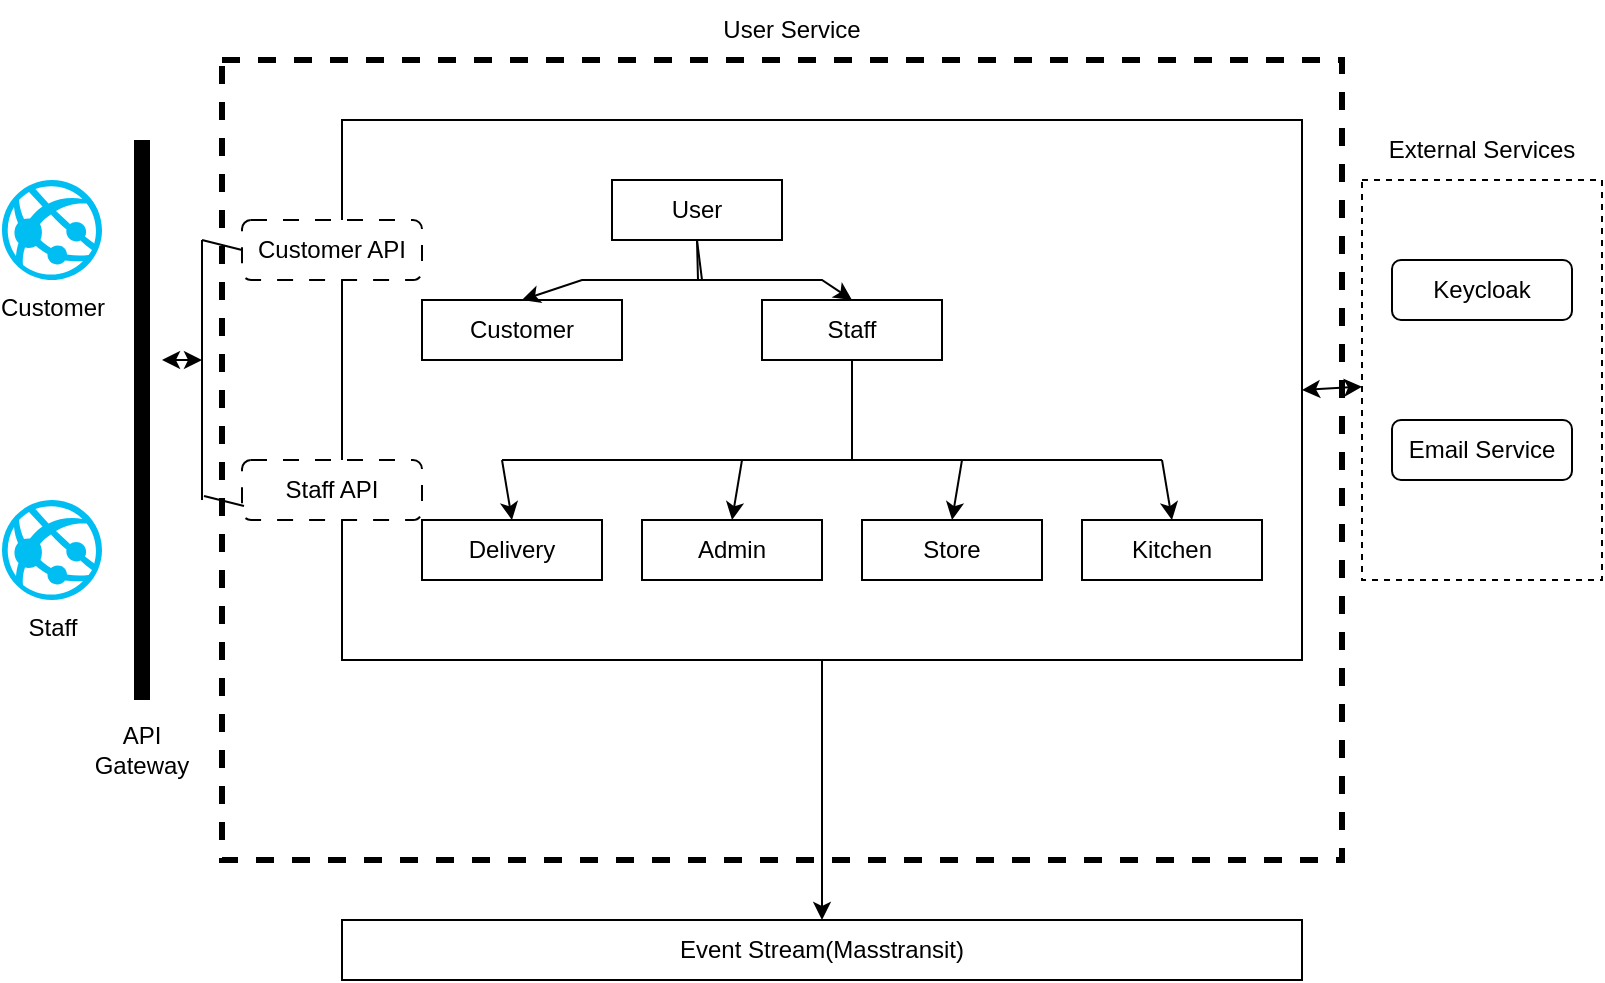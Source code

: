 <mxfile version="21.1.2" type="github">
  <diagram name="Page-1" id="KtBC9ypOYuoR28uKRFg1">
    <mxGraphModel dx="1050" dy="541" grid="1" gridSize="10" guides="1" tooltips="1" connect="1" arrows="1" fold="1" page="1" pageScale="1" pageWidth="850" pageHeight="1100" math="0" shadow="0">
      <root>
        <mxCell id="0" />
        <mxCell id="1" parent="0" />
        <mxCell id="bhDl7u7b3H8_nq6s0Uaa-9" value="" style="group" vertex="1" connectable="0" parent="1">
          <mxGeometry x="710" y="100" width="120" height="230" as="geometry" />
        </mxCell>
        <mxCell id="bhDl7u7b3H8_nq6s0Uaa-6" value="" style="rounded=0;whiteSpace=wrap;html=1;dashed=1;" vertex="1" parent="bhDl7u7b3H8_nq6s0Uaa-9">
          <mxGeometry y="30" width="120" height="200" as="geometry" />
        </mxCell>
        <mxCell id="bhDl7u7b3H8_nq6s0Uaa-4" value="Keycloak" style="rounded=1;whiteSpace=wrap;html=1;" vertex="1" parent="bhDl7u7b3H8_nq6s0Uaa-9">
          <mxGeometry x="15" y="70" width="90" height="30" as="geometry" />
        </mxCell>
        <mxCell id="bhDl7u7b3H8_nq6s0Uaa-5" value="Email Service" style="rounded=1;whiteSpace=wrap;html=1;" vertex="1" parent="bhDl7u7b3H8_nq6s0Uaa-9">
          <mxGeometry x="15" y="150" width="90" height="30" as="geometry" />
        </mxCell>
        <mxCell id="bhDl7u7b3H8_nq6s0Uaa-8" value="External Services" style="text;html=1;strokeColor=none;fillColor=none;align=center;verticalAlign=middle;whiteSpace=wrap;rounded=0;" vertex="1" parent="bhDl7u7b3H8_nq6s0Uaa-9">
          <mxGeometry x="10" width="100" height="30" as="geometry" />
        </mxCell>
        <mxCell id="bhDl7u7b3H8_nq6s0Uaa-26" value="" style="group" vertex="1" connectable="0" parent="1">
          <mxGeometry x="200" y="100" width="500" height="370" as="geometry" />
        </mxCell>
        <mxCell id="bhDl7u7b3H8_nq6s0Uaa-44" value="" style="rounded=0;whiteSpace=wrap;html=1;strokeWidth=3;dashed=1;" vertex="1" parent="bhDl7u7b3H8_nq6s0Uaa-26">
          <mxGeometry x="-60" y="-30" width="560" height="400" as="geometry" />
        </mxCell>
        <mxCell id="bhDl7u7b3H8_nq6s0Uaa-25" value="" style="rounded=0;whiteSpace=wrap;html=1;" vertex="1" parent="bhDl7u7b3H8_nq6s0Uaa-26">
          <mxGeometry width="480" height="270" as="geometry" />
        </mxCell>
        <mxCell id="bhDl7u7b3H8_nq6s0Uaa-1" value="User" style="rounded=0;whiteSpace=wrap;html=1;" vertex="1" parent="bhDl7u7b3H8_nq6s0Uaa-26">
          <mxGeometry x="135" y="30" width="85" height="30" as="geometry" />
        </mxCell>
        <mxCell id="bhDl7u7b3H8_nq6s0Uaa-2" value="Customer" style="rounded=0;whiteSpace=wrap;html=1;" vertex="1" parent="bhDl7u7b3H8_nq6s0Uaa-26">
          <mxGeometry x="40" y="90" width="100" height="30" as="geometry" />
        </mxCell>
        <mxCell id="bhDl7u7b3H8_nq6s0Uaa-3" value="Staff" style="rounded=0;whiteSpace=wrap;html=1;" vertex="1" parent="bhDl7u7b3H8_nq6s0Uaa-26">
          <mxGeometry x="210" y="90" width="90" height="30" as="geometry" />
        </mxCell>
        <mxCell id="bhDl7u7b3H8_nq6s0Uaa-10" value="Delivery" style="rounded=0;whiteSpace=wrap;html=1;" vertex="1" parent="bhDl7u7b3H8_nq6s0Uaa-26">
          <mxGeometry x="40" y="200" width="90" height="30" as="geometry" />
        </mxCell>
        <mxCell id="bhDl7u7b3H8_nq6s0Uaa-11" value="Admin" style="rounded=0;whiteSpace=wrap;html=1;" vertex="1" parent="bhDl7u7b3H8_nq6s0Uaa-26">
          <mxGeometry x="150" y="200" width="90" height="30" as="geometry" />
        </mxCell>
        <mxCell id="bhDl7u7b3H8_nq6s0Uaa-12" value="Kitchen" style="rounded=0;whiteSpace=wrap;html=1;" vertex="1" parent="bhDl7u7b3H8_nq6s0Uaa-26">
          <mxGeometry x="370" y="200" width="90" height="30" as="geometry" />
        </mxCell>
        <mxCell id="bhDl7u7b3H8_nq6s0Uaa-13" value="Store" style="rounded=0;whiteSpace=wrap;html=1;" vertex="1" parent="bhDl7u7b3H8_nq6s0Uaa-26">
          <mxGeometry x="260" y="200" width="90" height="30" as="geometry" />
        </mxCell>
        <mxCell id="bhDl7u7b3H8_nq6s0Uaa-14" value="" style="endArrow=classic;html=1;rounded=0;exitX=0.5;exitY=1;exitDx=0;exitDy=0;entryX=0.5;entryY=0;entryDx=0;entryDy=0;" edge="1" parent="bhDl7u7b3H8_nq6s0Uaa-26" source="bhDl7u7b3H8_nq6s0Uaa-1" target="bhDl7u7b3H8_nq6s0Uaa-3">
          <mxGeometry width="50" height="50" relative="1" as="geometry">
            <mxPoint x="120" y="70" as="sourcePoint" />
            <mxPoint x="178" y="80" as="targetPoint" />
            <Array as="points">
              <mxPoint x="178" y="80" />
              <mxPoint x="240" y="80" />
            </Array>
          </mxGeometry>
        </mxCell>
        <mxCell id="bhDl7u7b3H8_nq6s0Uaa-15" value="" style="endArrow=classic;html=1;rounded=0;entryX=0.5;entryY=0;entryDx=0;entryDy=0;exitX=0.5;exitY=1;exitDx=0;exitDy=0;" edge="1" parent="bhDl7u7b3H8_nq6s0Uaa-26" source="bhDl7u7b3H8_nq6s0Uaa-1" target="bhDl7u7b3H8_nq6s0Uaa-2">
          <mxGeometry width="50" height="50" relative="1" as="geometry">
            <mxPoint x="120" y="70" as="sourcePoint" />
            <mxPoint x="170" y="20" as="targetPoint" />
            <Array as="points">
              <mxPoint x="180" y="80" />
              <mxPoint x="120" y="80" />
            </Array>
          </mxGeometry>
        </mxCell>
        <mxCell id="bhDl7u7b3H8_nq6s0Uaa-16" value="" style="endArrow=none;html=1;rounded=0;entryX=0.5;entryY=1;entryDx=0;entryDy=0;" edge="1" parent="bhDl7u7b3H8_nq6s0Uaa-26" target="bhDl7u7b3H8_nq6s0Uaa-3">
          <mxGeometry width="50" height="50" relative="1" as="geometry">
            <mxPoint x="255" y="170" as="sourcePoint" />
            <mxPoint x="50" y="-30" as="targetPoint" />
          </mxGeometry>
        </mxCell>
        <mxCell id="bhDl7u7b3H8_nq6s0Uaa-20" value="" style="endArrow=none;html=1;rounded=0;" edge="1" parent="bhDl7u7b3H8_nq6s0Uaa-26">
          <mxGeometry width="50" height="50" relative="1" as="geometry">
            <mxPoint x="80" y="170" as="sourcePoint" />
            <mxPoint x="410" y="170" as="targetPoint" />
          </mxGeometry>
        </mxCell>
        <mxCell id="bhDl7u7b3H8_nq6s0Uaa-21" value="" style="endArrow=classic;html=1;rounded=0;entryX=0.5;entryY=0;entryDx=0;entryDy=0;" edge="1" parent="bhDl7u7b3H8_nq6s0Uaa-26" target="bhDl7u7b3H8_nq6s0Uaa-10">
          <mxGeometry width="50" height="50" relative="1" as="geometry">
            <mxPoint x="80" y="170" as="sourcePoint" />
            <mxPoint x="-60" y="170" as="targetPoint" />
          </mxGeometry>
        </mxCell>
        <mxCell id="bhDl7u7b3H8_nq6s0Uaa-22" value="" style="endArrow=classic;html=1;rounded=0;entryX=0.5;entryY=0;entryDx=0;entryDy=0;" edge="1" parent="bhDl7u7b3H8_nq6s0Uaa-26" target="bhDl7u7b3H8_nq6s0Uaa-11">
          <mxGeometry width="50" height="50" relative="1" as="geometry">
            <mxPoint x="200" y="170" as="sourcePoint" />
            <mxPoint x="95" y="210" as="targetPoint" />
          </mxGeometry>
        </mxCell>
        <mxCell id="bhDl7u7b3H8_nq6s0Uaa-23" value="" style="endArrow=classic;html=1;rounded=0;entryX=0.5;entryY=0;entryDx=0;entryDy=0;" edge="1" parent="bhDl7u7b3H8_nq6s0Uaa-26" target="bhDl7u7b3H8_nq6s0Uaa-13">
          <mxGeometry width="50" height="50" relative="1" as="geometry">
            <mxPoint x="310" y="170" as="sourcePoint" />
            <mxPoint x="105" y="220" as="targetPoint" />
          </mxGeometry>
        </mxCell>
        <mxCell id="bhDl7u7b3H8_nq6s0Uaa-24" value="" style="endArrow=classic;html=1;rounded=0;entryX=0.5;entryY=0;entryDx=0;entryDy=0;" edge="1" parent="bhDl7u7b3H8_nq6s0Uaa-26" target="bhDl7u7b3H8_nq6s0Uaa-12">
          <mxGeometry width="50" height="50" relative="1" as="geometry">
            <mxPoint x="410" y="170" as="sourcePoint" />
            <mxPoint x="179" y="208" as="targetPoint" />
          </mxGeometry>
        </mxCell>
        <mxCell id="bhDl7u7b3H8_nq6s0Uaa-36" value="Staff API" style="rounded=1;whiteSpace=wrap;html=1;dashed=1;dashPattern=8 8;" vertex="1" parent="bhDl7u7b3H8_nq6s0Uaa-26">
          <mxGeometry x="-50" y="170" width="90" height="30" as="geometry" />
        </mxCell>
        <mxCell id="bhDl7u7b3H8_nq6s0Uaa-27" value="" style="endArrow=classic;startArrow=classic;html=1;rounded=0;exitX=1;exitY=0.5;exitDx=0;exitDy=0;" edge="1" parent="1" source="bhDl7u7b3H8_nq6s0Uaa-25" target="bhDl7u7b3H8_nq6s0Uaa-6">
          <mxGeometry width="50" height="50" relative="1" as="geometry">
            <mxPoint x="610" y="230" as="sourcePoint" />
            <mxPoint x="660" y="180" as="targetPoint" />
          </mxGeometry>
        </mxCell>
        <mxCell id="bhDl7u7b3H8_nq6s0Uaa-29" value="Event Stream(Masstransit)" style="rounded=0;whiteSpace=wrap;html=1;" vertex="1" parent="1">
          <mxGeometry x="200" y="500" width="480" height="30" as="geometry" />
        </mxCell>
        <mxCell id="bhDl7u7b3H8_nq6s0Uaa-30" value="" style="endArrow=classic;html=1;rounded=0;entryX=0.5;entryY=0;entryDx=0;entryDy=0;exitX=0.5;exitY=1;exitDx=0;exitDy=0;" edge="1" parent="1" source="bhDl7u7b3H8_nq6s0Uaa-25" target="bhDl7u7b3H8_nq6s0Uaa-29">
          <mxGeometry width="50" height="50" relative="1" as="geometry">
            <mxPoint x="40" y="410" as="sourcePoint" />
            <mxPoint x="90" y="360" as="targetPoint" />
          </mxGeometry>
        </mxCell>
        <mxCell id="bhDl7u7b3H8_nq6s0Uaa-31" value="Customer" style="verticalLabelPosition=bottom;html=1;verticalAlign=top;align=center;strokeColor=none;fillColor=#00BEF2;shape=mxgraph.azure.azure_website;pointerEvents=1;" vertex="1" parent="1">
          <mxGeometry x="30" y="130" width="50" height="50" as="geometry" />
        </mxCell>
        <mxCell id="bhDl7u7b3H8_nq6s0Uaa-32" value="Staff" style="verticalLabelPosition=bottom;html=1;verticalAlign=top;align=center;strokeColor=none;fillColor=#00BEF2;shape=mxgraph.azure.azure_website;pointerEvents=1;" vertex="1" parent="1">
          <mxGeometry x="30" y="290" width="50" height="50" as="geometry" />
        </mxCell>
        <mxCell id="bhDl7u7b3H8_nq6s0Uaa-34" value="" style="endArrow=none;html=1;rounded=0;strokeWidth=8;" edge="1" parent="1">
          <mxGeometry width="50" height="50" relative="1" as="geometry">
            <mxPoint x="100" y="390" as="sourcePoint" />
            <mxPoint x="100" y="110" as="targetPoint" />
          </mxGeometry>
        </mxCell>
        <mxCell id="bhDl7u7b3H8_nq6s0Uaa-35" value="Customer API" style="rounded=1;whiteSpace=wrap;html=1;dashed=1;dashPattern=8 8;" vertex="1" parent="1">
          <mxGeometry x="150" y="150" width="90" height="30" as="geometry" />
        </mxCell>
        <mxCell id="bhDl7u7b3H8_nq6s0Uaa-38" value="API Gateway" style="text;html=1;strokeColor=none;fillColor=none;align=center;verticalAlign=middle;whiteSpace=wrap;rounded=0;" vertex="1" parent="1">
          <mxGeometry x="70" y="400" width="60" height="30" as="geometry" />
        </mxCell>
        <mxCell id="bhDl7u7b3H8_nq6s0Uaa-40" value="" style="endArrow=none;html=1;rounded=0;" edge="1" parent="1">
          <mxGeometry width="50" height="50" relative="1" as="geometry">
            <mxPoint x="130" y="290" as="sourcePoint" />
            <mxPoint x="130" y="160" as="targetPoint" />
          </mxGeometry>
        </mxCell>
        <mxCell id="bhDl7u7b3H8_nq6s0Uaa-41" value="" style="endArrow=none;html=1;rounded=0;exitX=0;exitY=0.5;exitDx=0;exitDy=0;" edge="1" parent="1" source="bhDl7u7b3H8_nq6s0Uaa-35">
          <mxGeometry width="50" height="50" relative="1" as="geometry">
            <mxPoint x="140" y="300" as="sourcePoint" />
            <mxPoint x="130" y="160" as="targetPoint" />
          </mxGeometry>
        </mxCell>
        <mxCell id="bhDl7u7b3H8_nq6s0Uaa-42" value="" style="endArrow=none;html=1;rounded=0;exitX=0;exitY=0.5;exitDx=0;exitDy=0;" edge="1" parent="1">
          <mxGeometry width="50" height="50" relative="1" as="geometry">
            <mxPoint x="151" y="293" as="sourcePoint" />
            <mxPoint x="131" y="288" as="targetPoint" />
          </mxGeometry>
        </mxCell>
        <mxCell id="bhDl7u7b3H8_nq6s0Uaa-43" value="" style="endArrow=classic;startArrow=classic;html=1;rounded=0;" edge="1" parent="1">
          <mxGeometry width="50" height="50" relative="1" as="geometry">
            <mxPoint x="110" y="220" as="sourcePoint" />
            <mxPoint x="130" y="220" as="targetPoint" />
          </mxGeometry>
        </mxCell>
        <mxCell id="bhDl7u7b3H8_nq6s0Uaa-45" value="User Service" style="text;html=1;strokeColor=none;fillColor=none;align=center;verticalAlign=middle;whiteSpace=wrap;rounded=0;" vertex="1" parent="1">
          <mxGeometry x="380" y="40" width="90" height="30" as="geometry" />
        </mxCell>
      </root>
    </mxGraphModel>
  </diagram>
</mxfile>
